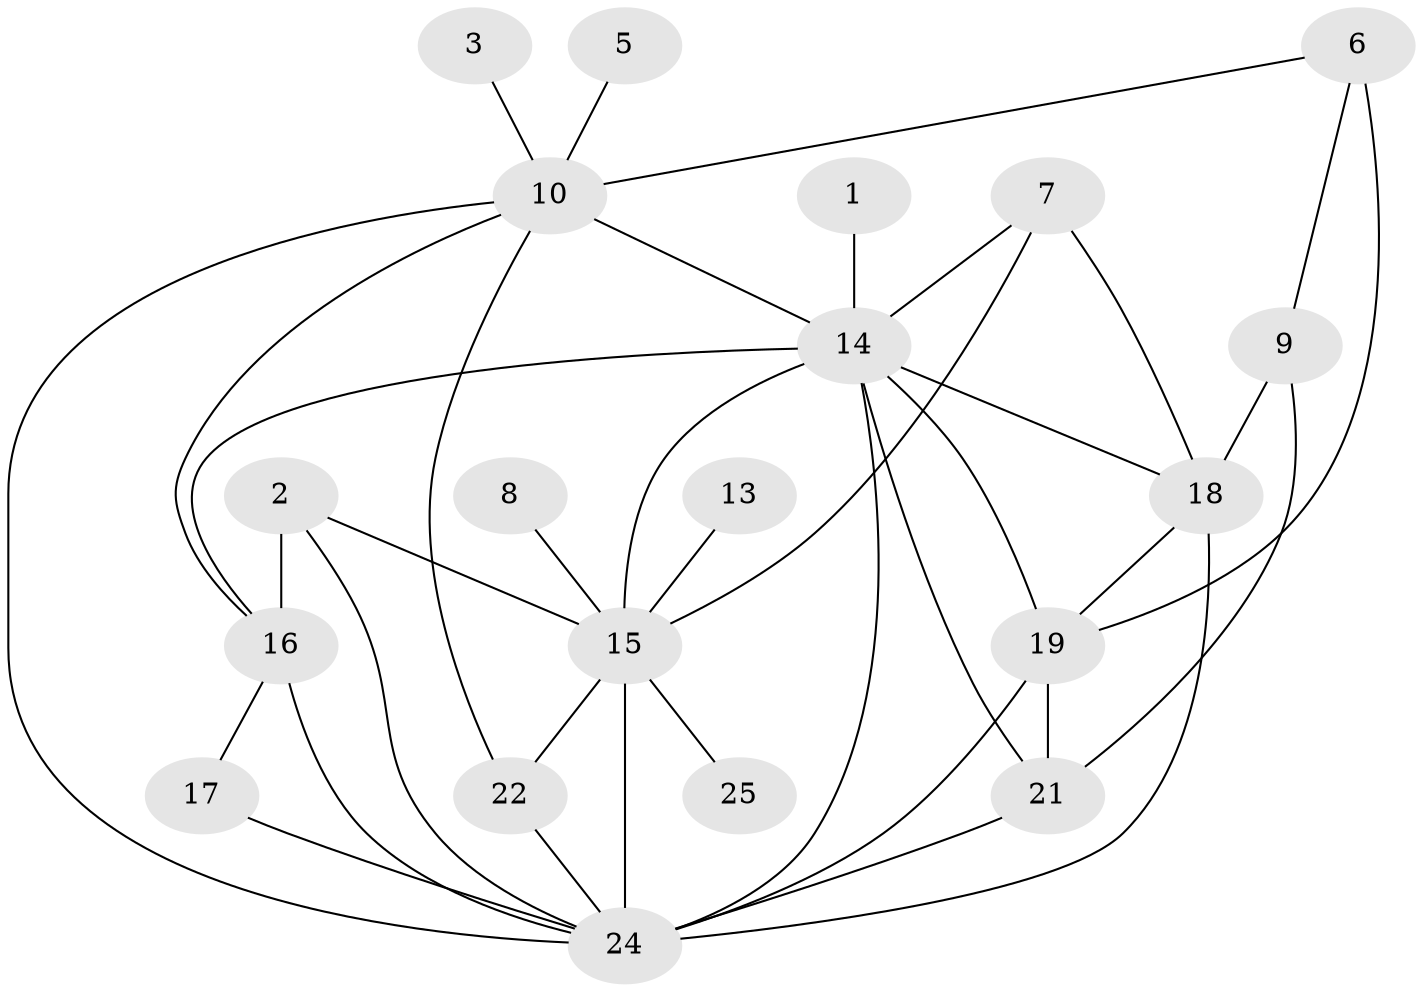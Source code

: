 // original degree distribution, {2: 0.25, 3: 0.225, 1: 0.1625, 4: 0.175, 5: 0.0875, 0: 0.0625, 6: 0.025, 8: 0.0125}
// Generated by graph-tools (version 1.1) at 2025/35/03/04/25 23:35:44]
// undirected, 20 vertices, 38 edges
graph export_dot {
  node [color=gray90,style=filled];
  1;
  2;
  3;
  5;
  6;
  7;
  8;
  9;
  10;
  13;
  14;
  15;
  16;
  17;
  18;
  19;
  21;
  22;
  24;
  25;
  1 -- 14 [weight=1.0];
  2 -- 15 [weight=1.0];
  2 -- 16 [weight=1.0];
  2 -- 24 [weight=1.0];
  3 -- 10 [weight=1.0];
  5 -- 10 [weight=1.0];
  6 -- 9 [weight=1.0];
  6 -- 10 [weight=1.0];
  6 -- 19 [weight=2.0];
  7 -- 14 [weight=2.0];
  7 -- 15 [weight=1.0];
  7 -- 18 [weight=1.0];
  8 -- 15 [weight=1.0];
  9 -- 18 [weight=1.0];
  9 -- 21 [weight=1.0];
  10 -- 14 [weight=2.0];
  10 -- 16 [weight=1.0];
  10 -- 22 [weight=1.0];
  10 -- 24 [weight=1.0];
  13 -- 15 [weight=1.0];
  14 -- 15 [weight=1.0];
  14 -- 16 [weight=1.0];
  14 -- 18 [weight=1.0];
  14 -- 19 [weight=1.0];
  14 -- 21 [weight=1.0];
  14 -- 24 [weight=3.0];
  15 -- 22 [weight=2.0];
  15 -- 24 [weight=4.0];
  15 -- 25 [weight=1.0];
  16 -- 17 [weight=1.0];
  16 -- 24 [weight=3.0];
  17 -- 24 [weight=3.0];
  18 -- 19 [weight=1.0];
  18 -- 24 [weight=1.0];
  19 -- 21 [weight=1.0];
  19 -- 24 [weight=3.0];
  21 -- 24 [weight=1.0];
  22 -- 24 [weight=1.0];
}
